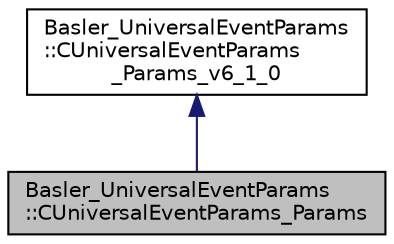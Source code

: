 digraph "Basler_UniversalEventParams::CUniversalEventParams_Params"
{
  edge [fontname="Helvetica",fontsize="10",labelfontname="Helvetica",labelfontsize="10"];
  node [fontname="Helvetica",fontsize="10",shape=record];
  Node1 [label="Basler_UniversalEventParams\l::CUniversalEventParams_Params",height=0.2,width=0.4,color="black", fillcolor="grey75", style="filled", fontcolor="black"];
  Node2 -> Node1 [dir="back",color="midnightblue",fontsize="10",style="solid",fontname="Helvetica"];
  Node2 [label="Basler_UniversalEventParams\l::CUniversalEventParams\l_Params_v6_1_0",height=0.2,width=0.4,color="black", fillcolor="white", style="filled",URL="$class_basler___universal_event_params_1_1_c_universal_event_params___params__v6__1__0.html",tooltip="A parameter class containing all parameters as members that are available for pylon event grabbers..."];
}
